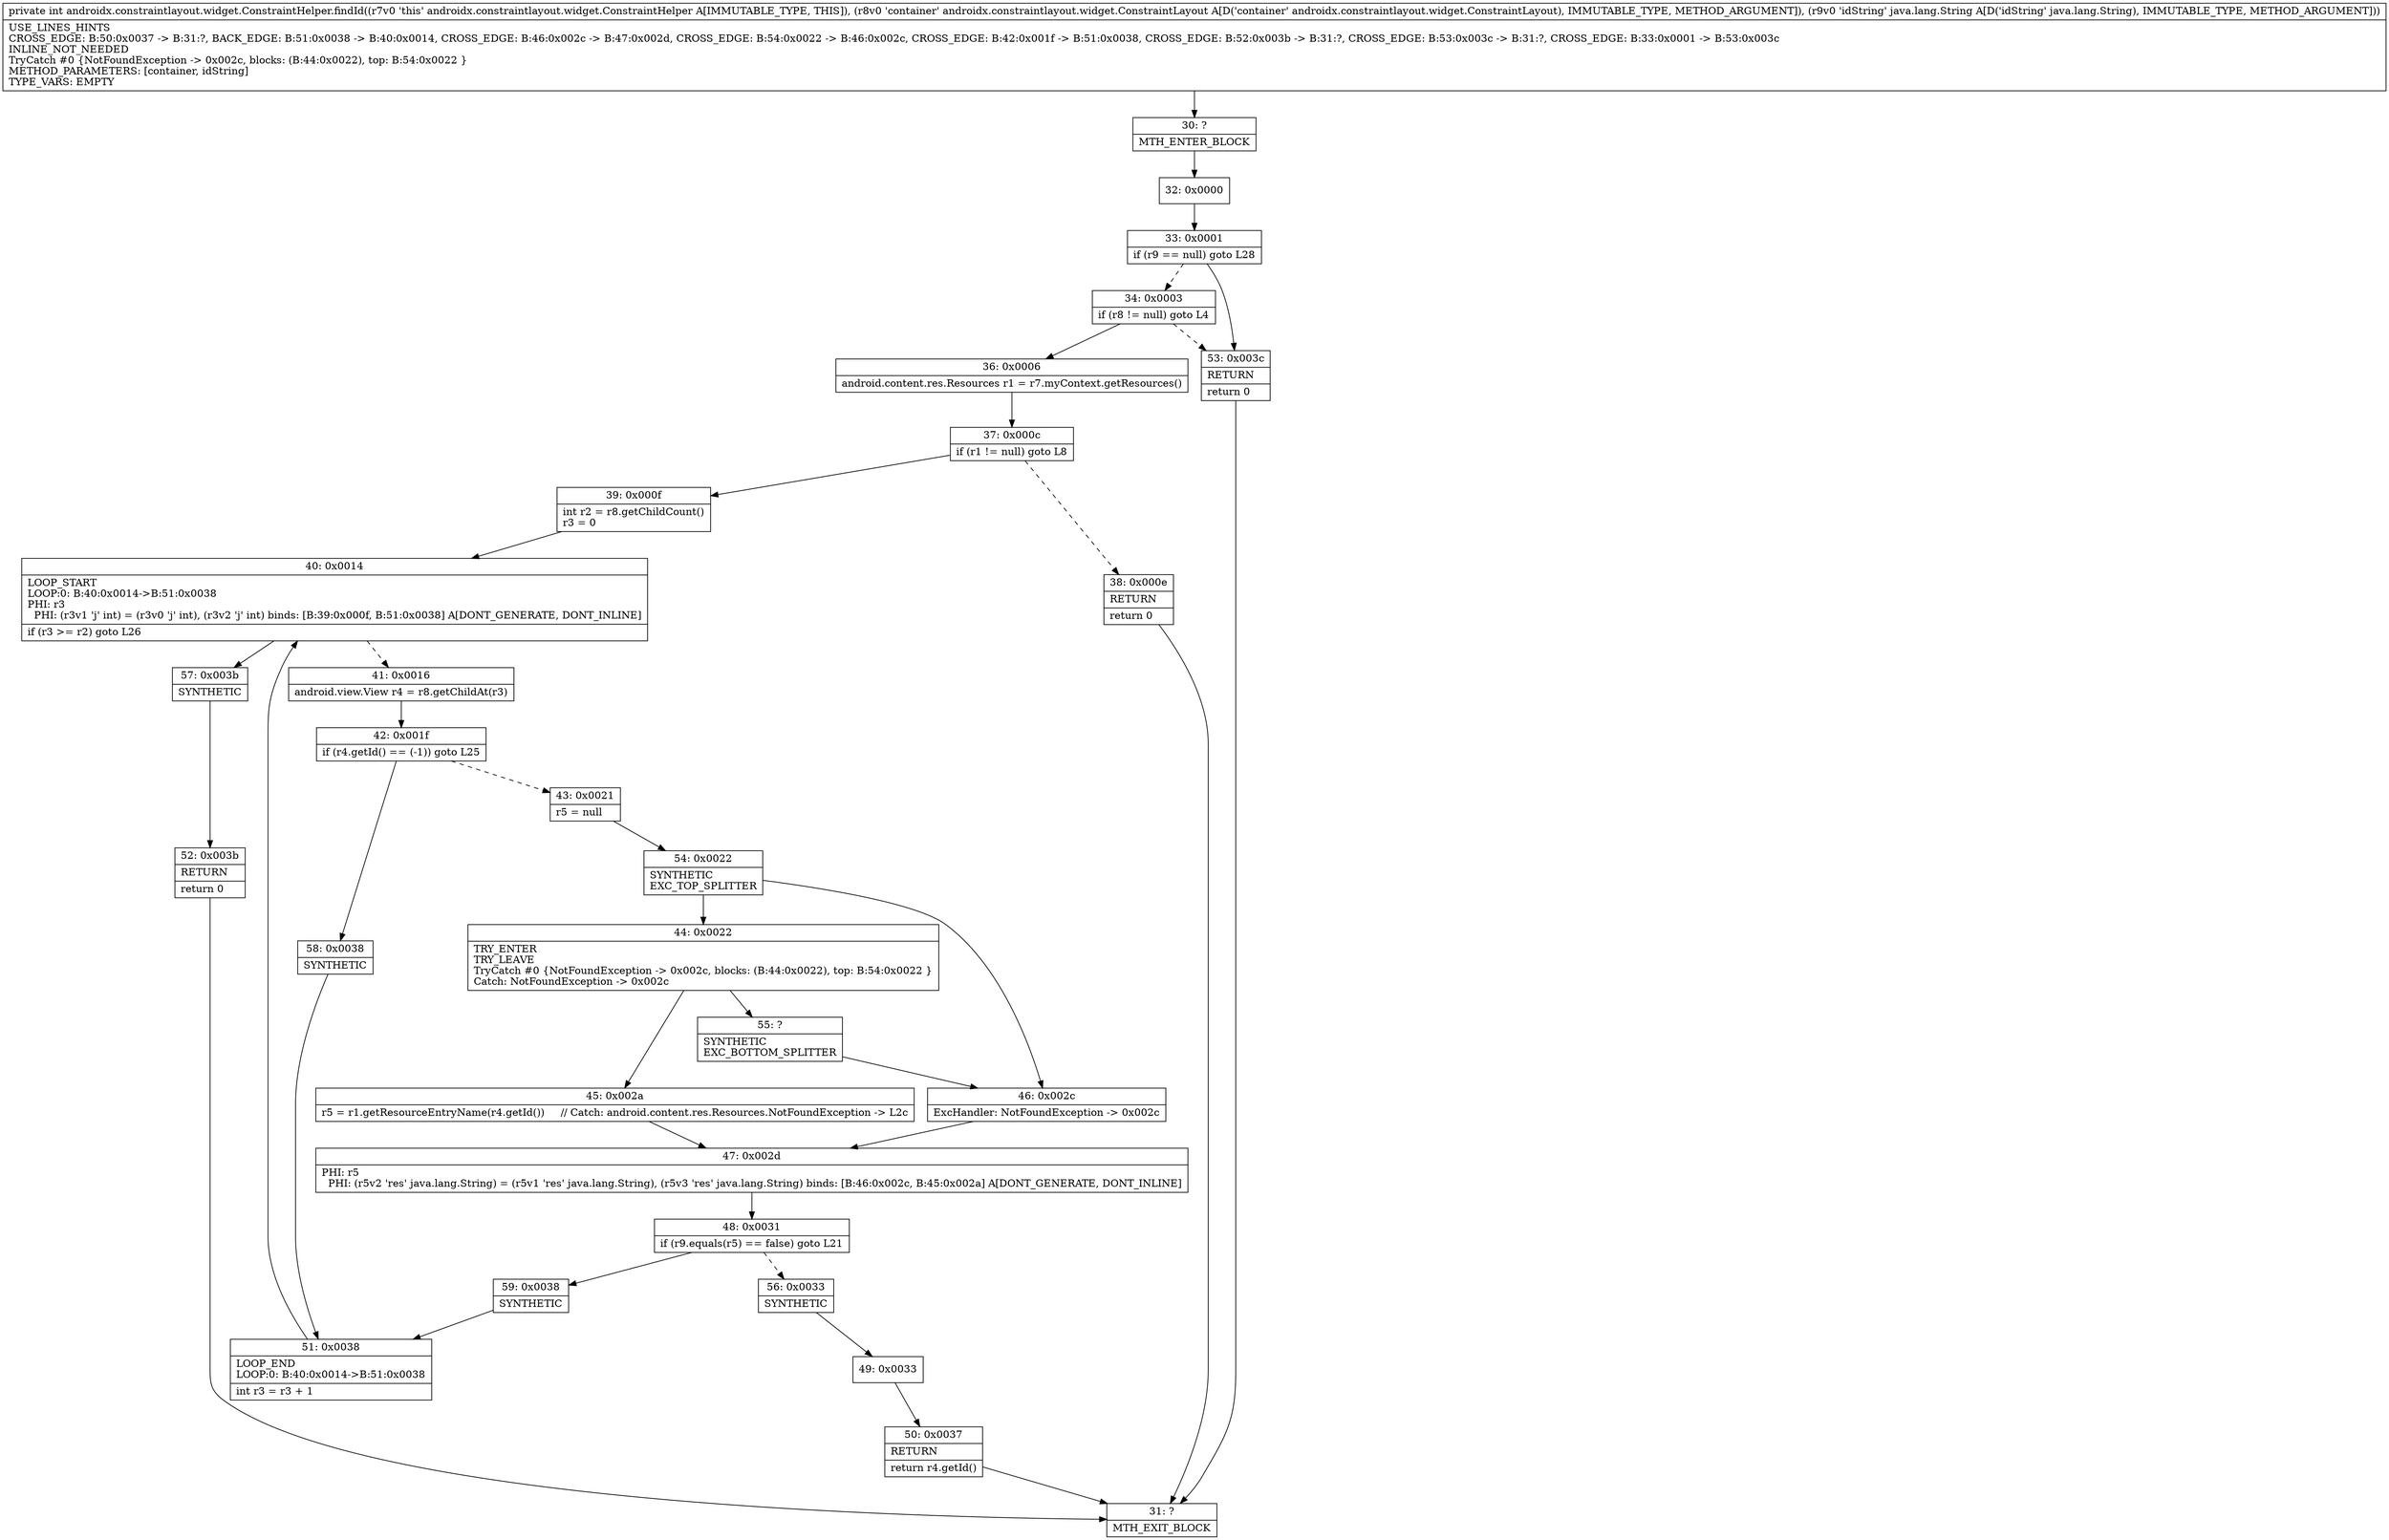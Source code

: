 digraph "CFG forandroidx.constraintlayout.widget.ConstraintHelper.findId(Landroidx\/constraintlayout\/widget\/ConstraintLayout;Ljava\/lang\/String;)I" {
Node_30 [shape=record,label="{30\:\ ?|MTH_ENTER_BLOCK\l}"];
Node_32 [shape=record,label="{32\:\ 0x0000}"];
Node_33 [shape=record,label="{33\:\ 0x0001|if (r9 == null) goto L28\l}"];
Node_34 [shape=record,label="{34\:\ 0x0003|if (r8 != null) goto L4\l}"];
Node_36 [shape=record,label="{36\:\ 0x0006|android.content.res.Resources r1 = r7.myContext.getResources()\l}"];
Node_37 [shape=record,label="{37\:\ 0x000c|if (r1 != null) goto L8\l}"];
Node_38 [shape=record,label="{38\:\ 0x000e|RETURN\l|return 0\l}"];
Node_31 [shape=record,label="{31\:\ ?|MTH_EXIT_BLOCK\l}"];
Node_39 [shape=record,label="{39\:\ 0x000f|int r2 = r8.getChildCount()\lr3 = 0\l}"];
Node_40 [shape=record,label="{40\:\ 0x0014|LOOP_START\lLOOP:0: B:40:0x0014\-\>B:51:0x0038\lPHI: r3 \l  PHI: (r3v1 'j' int) = (r3v0 'j' int), (r3v2 'j' int) binds: [B:39:0x000f, B:51:0x0038] A[DONT_GENERATE, DONT_INLINE]\l|if (r3 \>= r2) goto L26\l}"];
Node_41 [shape=record,label="{41\:\ 0x0016|android.view.View r4 = r8.getChildAt(r3)\l}"];
Node_42 [shape=record,label="{42\:\ 0x001f|if (r4.getId() == (\-1)) goto L25\l}"];
Node_43 [shape=record,label="{43\:\ 0x0021|r5 = null\l}"];
Node_54 [shape=record,label="{54\:\ 0x0022|SYNTHETIC\lEXC_TOP_SPLITTER\l}"];
Node_44 [shape=record,label="{44\:\ 0x0022|TRY_ENTER\lTRY_LEAVE\lTryCatch #0 \{NotFoundException \-\> 0x002c, blocks: (B:44:0x0022), top: B:54:0x0022 \}\lCatch: NotFoundException \-\> 0x002c\l}"];
Node_45 [shape=record,label="{45\:\ 0x002a|r5 = r1.getResourceEntryName(r4.getId())     \/\/ Catch: android.content.res.Resources.NotFoundException \-\> L2c\l}"];
Node_47 [shape=record,label="{47\:\ 0x002d|PHI: r5 \l  PHI: (r5v2 'res' java.lang.String) = (r5v1 'res' java.lang.String), (r5v3 'res' java.lang.String) binds: [B:46:0x002c, B:45:0x002a] A[DONT_GENERATE, DONT_INLINE]\l}"];
Node_48 [shape=record,label="{48\:\ 0x0031|if (r9.equals(r5) == false) goto L21\l}"];
Node_56 [shape=record,label="{56\:\ 0x0033|SYNTHETIC\l}"];
Node_49 [shape=record,label="{49\:\ 0x0033}"];
Node_50 [shape=record,label="{50\:\ 0x0037|RETURN\l|return r4.getId()\l}"];
Node_59 [shape=record,label="{59\:\ 0x0038|SYNTHETIC\l}"];
Node_51 [shape=record,label="{51\:\ 0x0038|LOOP_END\lLOOP:0: B:40:0x0014\-\>B:51:0x0038\l|int r3 = r3 + 1\l}"];
Node_55 [shape=record,label="{55\:\ ?|SYNTHETIC\lEXC_BOTTOM_SPLITTER\l}"];
Node_46 [shape=record,label="{46\:\ 0x002c|ExcHandler: NotFoundException \-\> 0x002c\l}"];
Node_58 [shape=record,label="{58\:\ 0x0038|SYNTHETIC\l}"];
Node_57 [shape=record,label="{57\:\ 0x003b|SYNTHETIC\l}"];
Node_52 [shape=record,label="{52\:\ 0x003b|RETURN\l|return 0\l}"];
Node_53 [shape=record,label="{53\:\ 0x003c|RETURN\l|return 0\l}"];
MethodNode[shape=record,label="{private int androidx.constraintlayout.widget.ConstraintHelper.findId((r7v0 'this' androidx.constraintlayout.widget.ConstraintHelper A[IMMUTABLE_TYPE, THIS]), (r8v0 'container' androidx.constraintlayout.widget.ConstraintLayout A[D('container' androidx.constraintlayout.widget.ConstraintLayout), IMMUTABLE_TYPE, METHOD_ARGUMENT]), (r9v0 'idString' java.lang.String A[D('idString' java.lang.String), IMMUTABLE_TYPE, METHOD_ARGUMENT]))  | USE_LINES_HINTS\lCROSS_EDGE: B:50:0x0037 \-\> B:31:?, BACK_EDGE: B:51:0x0038 \-\> B:40:0x0014, CROSS_EDGE: B:46:0x002c \-\> B:47:0x002d, CROSS_EDGE: B:54:0x0022 \-\> B:46:0x002c, CROSS_EDGE: B:42:0x001f \-\> B:51:0x0038, CROSS_EDGE: B:52:0x003b \-\> B:31:?, CROSS_EDGE: B:53:0x003c \-\> B:31:?, CROSS_EDGE: B:33:0x0001 \-\> B:53:0x003c\lINLINE_NOT_NEEDED\lTryCatch #0 \{NotFoundException \-\> 0x002c, blocks: (B:44:0x0022), top: B:54:0x0022 \}\lMETHOD_PARAMETERS: [container, idString]\lTYPE_VARS: EMPTY\l}"];
MethodNode -> Node_30;Node_30 -> Node_32;
Node_32 -> Node_33;
Node_33 -> Node_34[style=dashed];
Node_33 -> Node_53;
Node_34 -> Node_36;
Node_34 -> Node_53[style=dashed];
Node_36 -> Node_37;
Node_37 -> Node_38[style=dashed];
Node_37 -> Node_39;
Node_38 -> Node_31;
Node_39 -> Node_40;
Node_40 -> Node_41[style=dashed];
Node_40 -> Node_57;
Node_41 -> Node_42;
Node_42 -> Node_43[style=dashed];
Node_42 -> Node_58;
Node_43 -> Node_54;
Node_54 -> Node_44;
Node_54 -> Node_46;
Node_44 -> Node_45;
Node_44 -> Node_55;
Node_45 -> Node_47;
Node_47 -> Node_48;
Node_48 -> Node_56[style=dashed];
Node_48 -> Node_59;
Node_56 -> Node_49;
Node_49 -> Node_50;
Node_50 -> Node_31;
Node_59 -> Node_51;
Node_51 -> Node_40;
Node_55 -> Node_46;
Node_46 -> Node_47;
Node_58 -> Node_51;
Node_57 -> Node_52;
Node_52 -> Node_31;
Node_53 -> Node_31;
}


